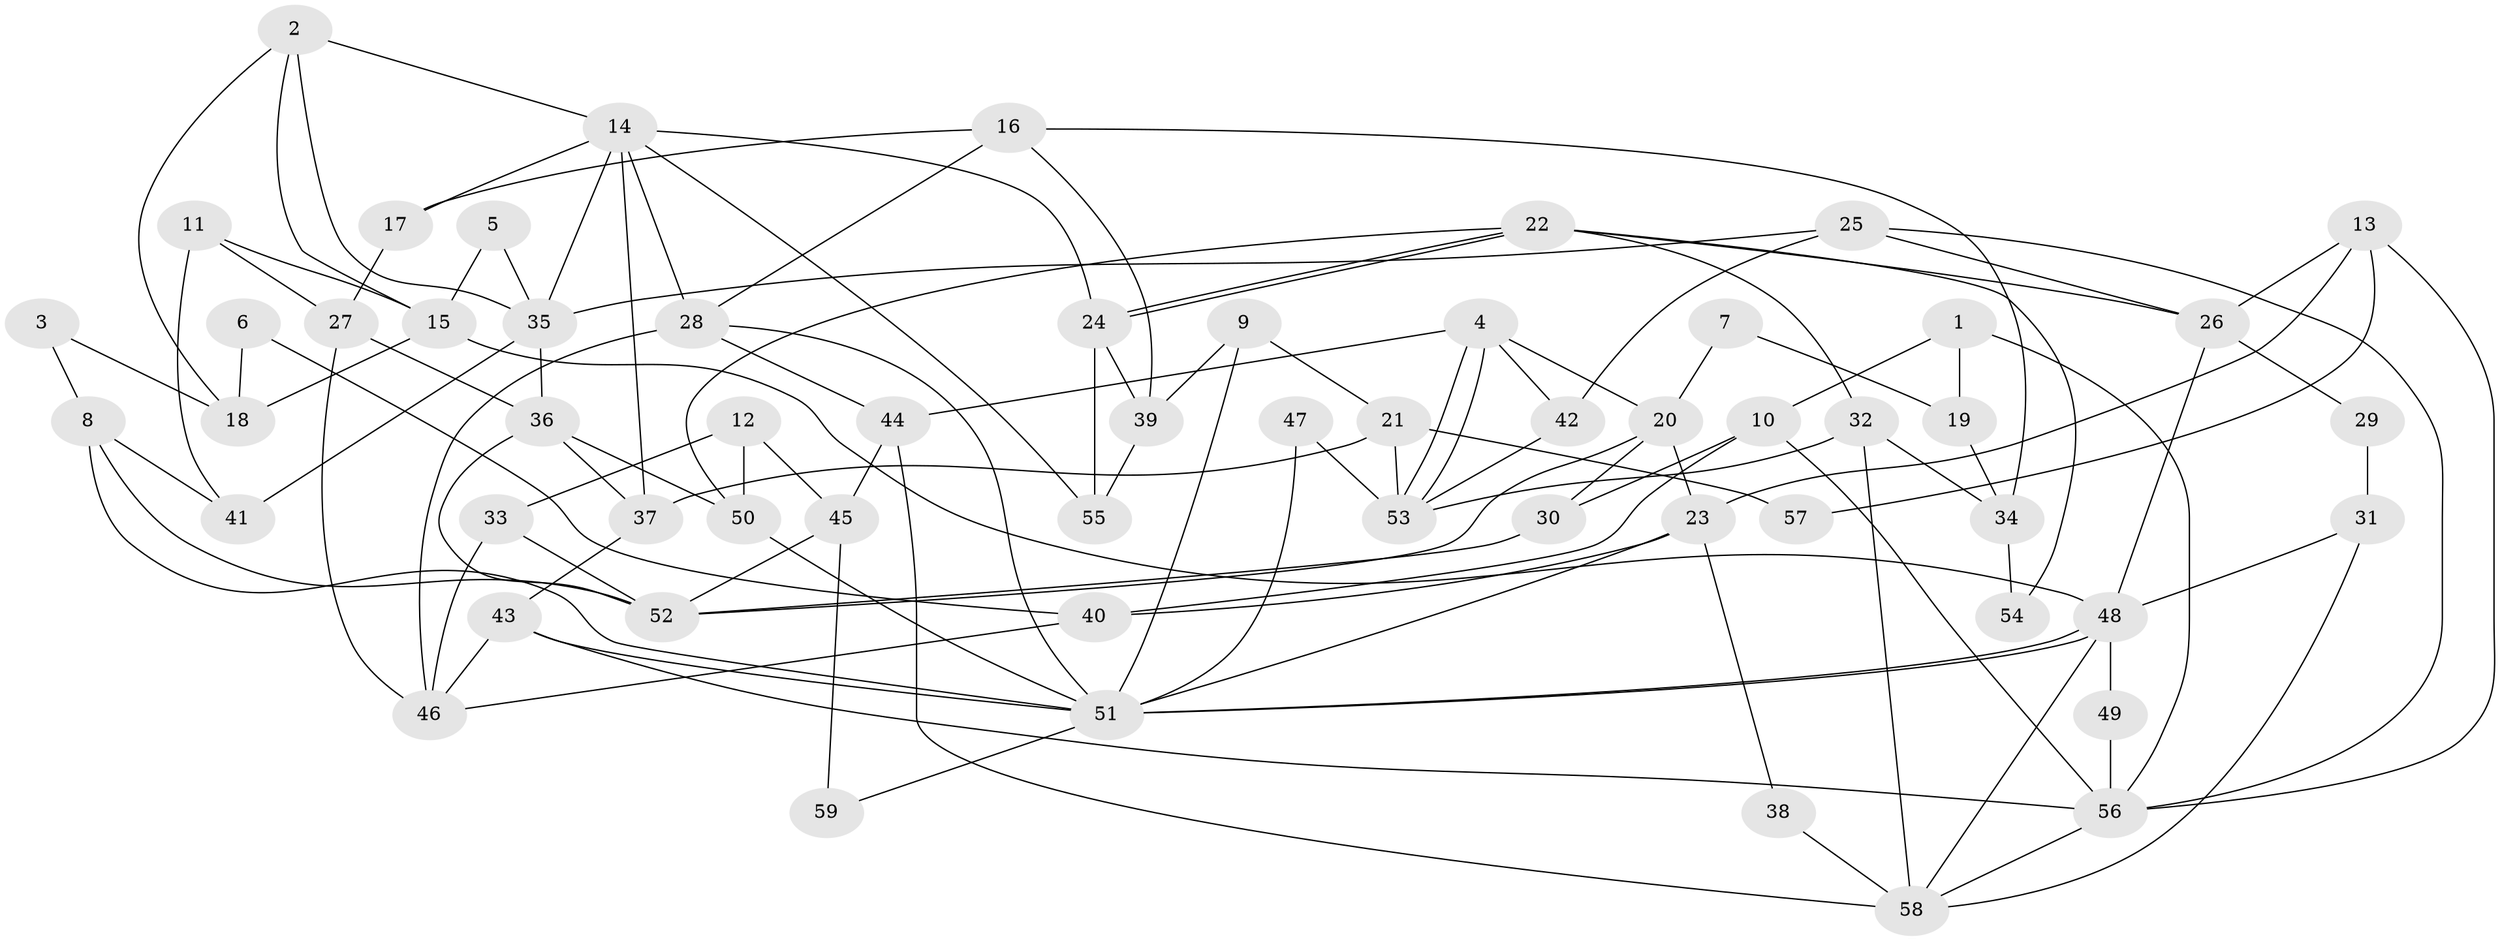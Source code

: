 // Generated by graph-tools (version 1.1) at 2025/50/03/09/25 04:50:45]
// undirected, 59 vertices, 118 edges
graph export_dot {
graph [start="1"]
  node [color=gray90,style=filled];
  1;
  2;
  3;
  4;
  5;
  6;
  7;
  8;
  9;
  10;
  11;
  12;
  13;
  14;
  15;
  16;
  17;
  18;
  19;
  20;
  21;
  22;
  23;
  24;
  25;
  26;
  27;
  28;
  29;
  30;
  31;
  32;
  33;
  34;
  35;
  36;
  37;
  38;
  39;
  40;
  41;
  42;
  43;
  44;
  45;
  46;
  47;
  48;
  49;
  50;
  51;
  52;
  53;
  54;
  55;
  56;
  57;
  58;
  59;
  1 -- 10;
  1 -- 56;
  1 -- 19;
  2 -- 14;
  2 -- 35;
  2 -- 15;
  2 -- 18;
  3 -- 8;
  3 -- 18;
  4 -- 42;
  4 -- 53;
  4 -- 53;
  4 -- 20;
  4 -- 44;
  5 -- 35;
  5 -- 15;
  6 -- 40;
  6 -- 18;
  7 -- 20;
  7 -- 19;
  8 -- 52;
  8 -- 51;
  8 -- 41;
  9 -- 21;
  9 -- 39;
  9 -- 51;
  10 -- 56;
  10 -- 30;
  10 -- 40;
  11 -- 27;
  11 -- 41;
  11 -- 15;
  12 -- 50;
  12 -- 45;
  12 -- 33;
  13 -- 26;
  13 -- 56;
  13 -- 23;
  13 -- 57;
  14 -- 37;
  14 -- 24;
  14 -- 17;
  14 -- 28;
  14 -- 35;
  14 -- 55;
  15 -- 18;
  15 -- 48;
  16 -- 28;
  16 -- 17;
  16 -- 34;
  16 -- 39;
  17 -- 27;
  19 -- 34;
  20 -- 23;
  20 -- 30;
  20 -- 52;
  21 -- 53;
  21 -- 37;
  21 -- 57;
  22 -- 50;
  22 -- 24;
  22 -- 24;
  22 -- 26;
  22 -- 32;
  22 -- 54;
  23 -- 51;
  23 -- 38;
  23 -- 40;
  24 -- 55;
  24 -- 39;
  25 -- 26;
  25 -- 56;
  25 -- 35;
  25 -- 42;
  26 -- 48;
  26 -- 29;
  27 -- 46;
  27 -- 36;
  28 -- 51;
  28 -- 44;
  28 -- 46;
  29 -- 31;
  30 -- 52;
  31 -- 48;
  31 -- 58;
  32 -- 58;
  32 -- 34;
  32 -- 53;
  33 -- 46;
  33 -- 52;
  34 -- 54;
  35 -- 36;
  35 -- 41;
  36 -- 52;
  36 -- 37;
  36 -- 50;
  37 -- 43;
  38 -- 58;
  39 -- 55;
  40 -- 46;
  42 -- 53;
  43 -- 51;
  43 -- 46;
  43 -- 56;
  44 -- 45;
  44 -- 58;
  45 -- 52;
  45 -- 59;
  47 -- 53;
  47 -- 51;
  48 -- 51;
  48 -- 51;
  48 -- 49;
  48 -- 58;
  49 -- 56;
  50 -- 51;
  51 -- 59;
  56 -- 58;
}

